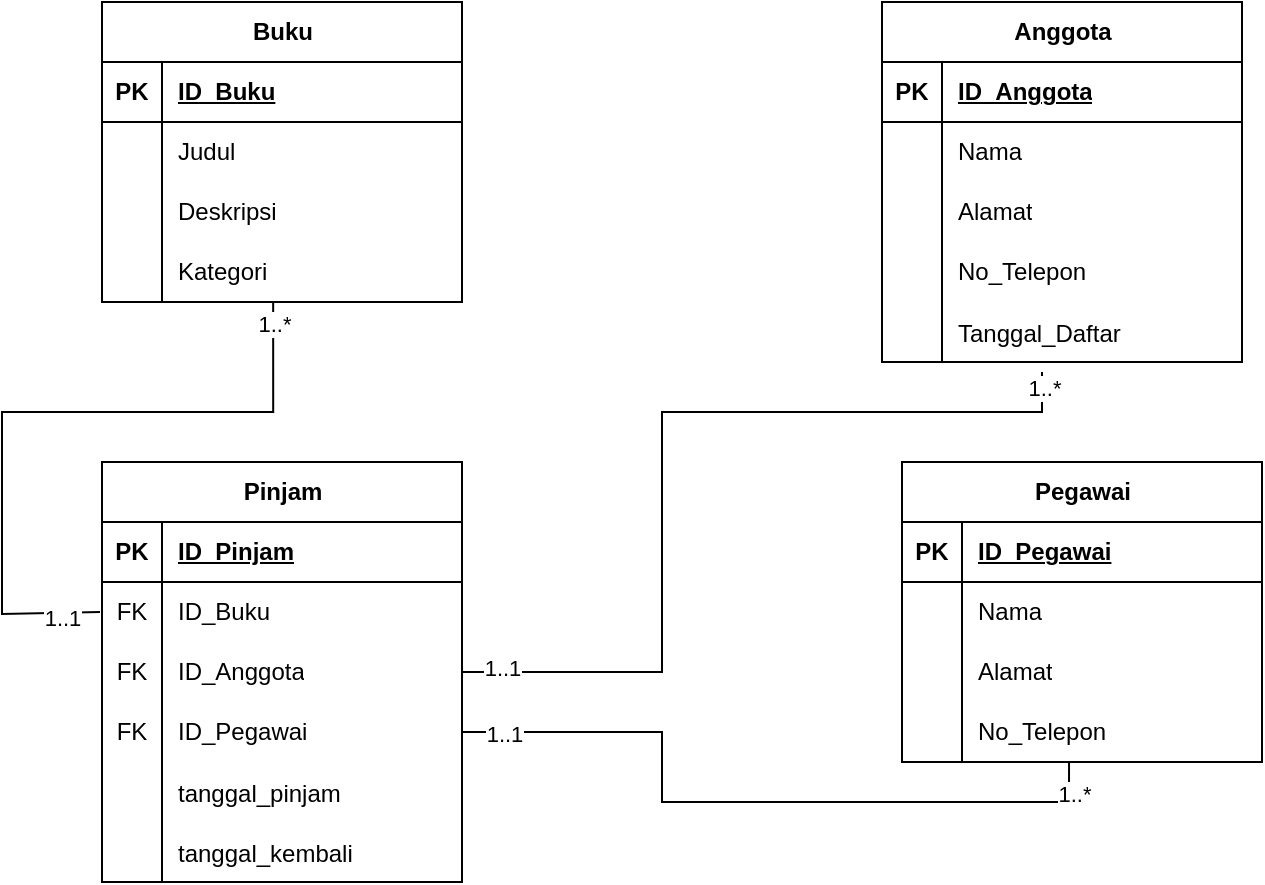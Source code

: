 <mxfile version="24.7.17" pages="2">
  <diagram name="Peminjaman Buku" id="uU5kzofB2czfOz9fcnb_">
    <mxGraphModel dx="853" dy="472" grid="1" gridSize="10" guides="1" tooltips="1" connect="1" arrows="1" fold="1" page="1" pageScale="1" pageWidth="827" pageHeight="1169" math="0" shadow="0">
      <root>
        <mxCell id="0" />
        <mxCell id="1" parent="0" />
        <mxCell id="1DH0OpGYOF8w97-CsDfp-1" value="Buku" style="shape=table;startSize=30;container=1;collapsible=1;childLayout=tableLayout;fixedRows=1;rowLines=0;fontStyle=1;align=center;resizeLast=1;html=1;" vertex="1" parent="1">
          <mxGeometry x="130" y="95" width="180" height="150" as="geometry" />
        </mxCell>
        <mxCell id="1DH0OpGYOF8w97-CsDfp-2" value="" style="shape=tableRow;horizontal=0;startSize=0;swimlaneHead=0;swimlaneBody=0;fillColor=none;collapsible=0;dropTarget=0;points=[[0,0.5],[1,0.5]];portConstraint=eastwest;top=0;left=0;right=0;bottom=1;" vertex="1" parent="1DH0OpGYOF8w97-CsDfp-1">
          <mxGeometry y="30" width="180" height="30" as="geometry" />
        </mxCell>
        <mxCell id="1DH0OpGYOF8w97-CsDfp-3" value="PK" style="shape=partialRectangle;connectable=0;fillColor=none;top=0;left=0;bottom=0;right=0;fontStyle=1;overflow=hidden;whiteSpace=wrap;html=1;" vertex="1" parent="1DH0OpGYOF8w97-CsDfp-2">
          <mxGeometry width="30" height="30" as="geometry">
            <mxRectangle width="30" height="30" as="alternateBounds" />
          </mxGeometry>
        </mxCell>
        <mxCell id="1DH0OpGYOF8w97-CsDfp-4" value="ID_Buku" style="shape=partialRectangle;connectable=0;fillColor=none;top=0;left=0;bottom=0;right=0;align=left;spacingLeft=6;fontStyle=5;overflow=hidden;whiteSpace=wrap;html=1;" vertex="1" parent="1DH0OpGYOF8w97-CsDfp-2">
          <mxGeometry x="30" width="150" height="30" as="geometry">
            <mxRectangle width="150" height="30" as="alternateBounds" />
          </mxGeometry>
        </mxCell>
        <mxCell id="1DH0OpGYOF8w97-CsDfp-5" value="" style="shape=tableRow;horizontal=0;startSize=0;swimlaneHead=0;swimlaneBody=0;fillColor=none;collapsible=0;dropTarget=0;points=[[0,0.5],[1,0.5]];portConstraint=eastwest;top=0;left=0;right=0;bottom=0;" vertex="1" parent="1DH0OpGYOF8w97-CsDfp-1">
          <mxGeometry y="60" width="180" height="30" as="geometry" />
        </mxCell>
        <mxCell id="1DH0OpGYOF8w97-CsDfp-6" value="" style="shape=partialRectangle;connectable=0;fillColor=none;top=0;left=0;bottom=0;right=0;editable=1;overflow=hidden;whiteSpace=wrap;html=1;" vertex="1" parent="1DH0OpGYOF8w97-CsDfp-5">
          <mxGeometry width="30" height="30" as="geometry">
            <mxRectangle width="30" height="30" as="alternateBounds" />
          </mxGeometry>
        </mxCell>
        <mxCell id="1DH0OpGYOF8w97-CsDfp-7" value="Judul" style="shape=partialRectangle;connectable=0;fillColor=none;top=0;left=0;bottom=0;right=0;align=left;spacingLeft=6;overflow=hidden;whiteSpace=wrap;html=1;" vertex="1" parent="1DH0OpGYOF8w97-CsDfp-5">
          <mxGeometry x="30" width="150" height="30" as="geometry">
            <mxRectangle width="150" height="30" as="alternateBounds" />
          </mxGeometry>
        </mxCell>
        <mxCell id="1DH0OpGYOF8w97-CsDfp-8" value="" style="shape=tableRow;horizontal=0;startSize=0;swimlaneHead=0;swimlaneBody=0;fillColor=none;collapsible=0;dropTarget=0;points=[[0,0.5],[1,0.5]];portConstraint=eastwest;top=0;left=0;right=0;bottom=0;" vertex="1" parent="1DH0OpGYOF8w97-CsDfp-1">
          <mxGeometry y="90" width="180" height="30" as="geometry" />
        </mxCell>
        <mxCell id="1DH0OpGYOF8w97-CsDfp-9" value="" style="shape=partialRectangle;connectable=0;fillColor=none;top=0;left=0;bottom=0;right=0;editable=1;overflow=hidden;whiteSpace=wrap;html=1;" vertex="1" parent="1DH0OpGYOF8w97-CsDfp-8">
          <mxGeometry width="30" height="30" as="geometry">
            <mxRectangle width="30" height="30" as="alternateBounds" />
          </mxGeometry>
        </mxCell>
        <mxCell id="1DH0OpGYOF8w97-CsDfp-10" value="Deskripsi" style="shape=partialRectangle;connectable=0;fillColor=none;top=0;left=0;bottom=0;right=0;align=left;spacingLeft=6;overflow=hidden;whiteSpace=wrap;html=1;" vertex="1" parent="1DH0OpGYOF8w97-CsDfp-8">
          <mxGeometry x="30" width="150" height="30" as="geometry">
            <mxRectangle width="150" height="30" as="alternateBounds" />
          </mxGeometry>
        </mxCell>
        <mxCell id="1DH0OpGYOF8w97-CsDfp-11" value="" style="shape=tableRow;horizontal=0;startSize=0;swimlaneHead=0;swimlaneBody=0;fillColor=none;collapsible=0;dropTarget=0;points=[[0,0.5],[1,0.5]];portConstraint=eastwest;top=0;left=0;right=0;bottom=0;" vertex="1" parent="1DH0OpGYOF8w97-CsDfp-1">
          <mxGeometry y="120" width="180" height="30" as="geometry" />
        </mxCell>
        <mxCell id="1DH0OpGYOF8w97-CsDfp-12" value="" style="shape=partialRectangle;connectable=0;fillColor=none;top=0;left=0;bottom=0;right=0;editable=1;overflow=hidden;whiteSpace=wrap;html=1;" vertex="1" parent="1DH0OpGYOF8w97-CsDfp-11">
          <mxGeometry width="30" height="30" as="geometry">
            <mxRectangle width="30" height="30" as="alternateBounds" />
          </mxGeometry>
        </mxCell>
        <mxCell id="1DH0OpGYOF8w97-CsDfp-13" value="Kategori" style="shape=partialRectangle;connectable=0;fillColor=none;top=0;left=0;bottom=0;right=0;align=left;spacingLeft=6;overflow=hidden;whiteSpace=wrap;html=1;" vertex="1" parent="1DH0OpGYOF8w97-CsDfp-11">
          <mxGeometry x="30" width="150" height="30" as="geometry">
            <mxRectangle width="150" height="30" as="alternateBounds" />
          </mxGeometry>
        </mxCell>
        <mxCell id="1DH0OpGYOF8w97-CsDfp-14" value="Anggota" style="shape=table;startSize=30;container=1;collapsible=1;childLayout=tableLayout;fixedRows=1;rowLines=0;fontStyle=1;align=center;resizeLast=1;html=1;" vertex="1" parent="1">
          <mxGeometry x="520" y="95" width="180" height="180" as="geometry" />
        </mxCell>
        <mxCell id="1DH0OpGYOF8w97-CsDfp-15" value="" style="shape=tableRow;horizontal=0;startSize=0;swimlaneHead=0;swimlaneBody=0;fillColor=none;collapsible=0;dropTarget=0;points=[[0,0.5],[1,0.5]];portConstraint=eastwest;top=0;left=0;right=0;bottom=1;" vertex="1" parent="1DH0OpGYOF8w97-CsDfp-14">
          <mxGeometry y="30" width="180" height="30" as="geometry" />
        </mxCell>
        <mxCell id="1DH0OpGYOF8w97-CsDfp-16" value="PK" style="shape=partialRectangle;connectable=0;fillColor=none;top=0;left=0;bottom=0;right=0;fontStyle=1;overflow=hidden;whiteSpace=wrap;html=1;" vertex="1" parent="1DH0OpGYOF8w97-CsDfp-15">
          <mxGeometry width="30" height="30" as="geometry">
            <mxRectangle width="30" height="30" as="alternateBounds" />
          </mxGeometry>
        </mxCell>
        <mxCell id="1DH0OpGYOF8w97-CsDfp-17" value="ID_Anggota" style="shape=partialRectangle;connectable=0;fillColor=none;top=0;left=0;bottom=0;right=0;align=left;spacingLeft=6;fontStyle=5;overflow=hidden;whiteSpace=wrap;html=1;" vertex="1" parent="1DH0OpGYOF8w97-CsDfp-15">
          <mxGeometry x="30" width="150" height="30" as="geometry">
            <mxRectangle width="150" height="30" as="alternateBounds" />
          </mxGeometry>
        </mxCell>
        <mxCell id="1DH0OpGYOF8w97-CsDfp-18" value="" style="shape=tableRow;horizontal=0;startSize=0;swimlaneHead=0;swimlaneBody=0;fillColor=none;collapsible=0;dropTarget=0;points=[[0,0.5],[1,0.5]];portConstraint=eastwest;top=0;left=0;right=0;bottom=0;" vertex="1" parent="1DH0OpGYOF8w97-CsDfp-14">
          <mxGeometry y="60" width="180" height="30" as="geometry" />
        </mxCell>
        <mxCell id="1DH0OpGYOF8w97-CsDfp-19" value="" style="shape=partialRectangle;connectable=0;fillColor=none;top=0;left=0;bottom=0;right=0;editable=1;overflow=hidden;whiteSpace=wrap;html=1;" vertex="1" parent="1DH0OpGYOF8w97-CsDfp-18">
          <mxGeometry width="30" height="30" as="geometry">
            <mxRectangle width="30" height="30" as="alternateBounds" />
          </mxGeometry>
        </mxCell>
        <mxCell id="1DH0OpGYOF8w97-CsDfp-20" value="Nama" style="shape=partialRectangle;connectable=0;fillColor=none;top=0;left=0;bottom=0;right=0;align=left;spacingLeft=6;overflow=hidden;whiteSpace=wrap;html=1;" vertex="1" parent="1DH0OpGYOF8w97-CsDfp-18">
          <mxGeometry x="30" width="150" height="30" as="geometry">
            <mxRectangle width="150" height="30" as="alternateBounds" />
          </mxGeometry>
        </mxCell>
        <mxCell id="1DH0OpGYOF8w97-CsDfp-21" value="" style="shape=tableRow;horizontal=0;startSize=0;swimlaneHead=0;swimlaneBody=0;fillColor=none;collapsible=0;dropTarget=0;points=[[0,0.5],[1,0.5]];portConstraint=eastwest;top=0;left=0;right=0;bottom=0;" vertex="1" parent="1DH0OpGYOF8w97-CsDfp-14">
          <mxGeometry y="90" width="180" height="30" as="geometry" />
        </mxCell>
        <mxCell id="1DH0OpGYOF8w97-CsDfp-22" value="" style="shape=partialRectangle;connectable=0;fillColor=none;top=0;left=0;bottom=0;right=0;editable=1;overflow=hidden;whiteSpace=wrap;html=1;" vertex="1" parent="1DH0OpGYOF8w97-CsDfp-21">
          <mxGeometry width="30" height="30" as="geometry">
            <mxRectangle width="30" height="30" as="alternateBounds" />
          </mxGeometry>
        </mxCell>
        <mxCell id="1DH0OpGYOF8w97-CsDfp-23" value="Alamat" style="shape=partialRectangle;connectable=0;fillColor=none;top=0;left=0;bottom=0;right=0;align=left;spacingLeft=6;overflow=hidden;whiteSpace=wrap;html=1;" vertex="1" parent="1DH0OpGYOF8w97-CsDfp-21">
          <mxGeometry x="30" width="150" height="30" as="geometry">
            <mxRectangle width="150" height="30" as="alternateBounds" />
          </mxGeometry>
        </mxCell>
        <mxCell id="1DH0OpGYOF8w97-CsDfp-24" value="" style="shape=tableRow;horizontal=0;startSize=0;swimlaneHead=0;swimlaneBody=0;fillColor=none;collapsible=0;dropTarget=0;points=[[0,0.5],[1,0.5]];portConstraint=eastwest;top=0;left=0;right=0;bottom=0;" vertex="1" parent="1DH0OpGYOF8w97-CsDfp-14">
          <mxGeometry y="120" width="180" height="30" as="geometry" />
        </mxCell>
        <mxCell id="1DH0OpGYOF8w97-CsDfp-25" value="" style="shape=partialRectangle;connectable=0;fillColor=none;top=0;left=0;bottom=0;right=0;editable=1;overflow=hidden;whiteSpace=wrap;html=1;" vertex="1" parent="1DH0OpGYOF8w97-CsDfp-24">
          <mxGeometry width="30" height="30" as="geometry">
            <mxRectangle width="30" height="30" as="alternateBounds" />
          </mxGeometry>
        </mxCell>
        <mxCell id="1DH0OpGYOF8w97-CsDfp-26" value="No_Telepon" style="shape=partialRectangle;connectable=0;fillColor=none;top=0;left=0;bottom=0;right=0;align=left;spacingLeft=6;overflow=hidden;whiteSpace=wrap;html=1;" vertex="1" parent="1DH0OpGYOF8w97-CsDfp-24">
          <mxGeometry x="30" width="150" height="30" as="geometry">
            <mxRectangle width="150" height="30" as="alternateBounds" />
          </mxGeometry>
        </mxCell>
        <mxCell id="1DH0OpGYOF8w97-CsDfp-53" value="" style="shape=tableRow;horizontal=0;startSize=0;swimlaneHead=0;swimlaneBody=0;fillColor=none;collapsible=0;dropTarget=0;points=[[0,0.5],[1,0.5]];portConstraint=eastwest;top=0;left=0;right=0;bottom=0;" vertex="1" parent="1DH0OpGYOF8w97-CsDfp-14">
          <mxGeometry y="150" width="180" height="30" as="geometry" />
        </mxCell>
        <mxCell id="1DH0OpGYOF8w97-CsDfp-54" value="" style="shape=partialRectangle;connectable=0;fillColor=none;top=0;left=0;bottom=0;right=0;editable=1;overflow=hidden;" vertex="1" parent="1DH0OpGYOF8w97-CsDfp-53">
          <mxGeometry width="30" height="30" as="geometry">
            <mxRectangle width="30" height="30" as="alternateBounds" />
          </mxGeometry>
        </mxCell>
        <mxCell id="1DH0OpGYOF8w97-CsDfp-55" value="Tanggal_Daftar" style="shape=partialRectangle;connectable=0;fillColor=none;top=0;left=0;bottom=0;right=0;align=left;spacingLeft=6;overflow=hidden;" vertex="1" parent="1DH0OpGYOF8w97-CsDfp-53">
          <mxGeometry x="30" width="150" height="30" as="geometry">
            <mxRectangle width="150" height="30" as="alternateBounds" />
          </mxGeometry>
        </mxCell>
        <mxCell id="1DH0OpGYOF8w97-CsDfp-27" value="Pinjam" style="shape=table;startSize=30;container=1;collapsible=1;childLayout=tableLayout;fixedRows=1;rowLines=0;fontStyle=1;align=center;resizeLast=1;html=1;" vertex="1" parent="1">
          <mxGeometry x="130" y="325" width="180" height="210" as="geometry" />
        </mxCell>
        <mxCell id="1DH0OpGYOF8w97-CsDfp-28" value="" style="shape=tableRow;horizontal=0;startSize=0;swimlaneHead=0;swimlaneBody=0;fillColor=none;collapsible=0;dropTarget=0;points=[[0,0.5],[1,0.5]];portConstraint=eastwest;top=0;left=0;right=0;bottom=1;" vertex="1" parent="1DH0OpGYOF8w97-CsDfp-27">
          <mxGeometry y="30" width="180" height="30" as="geometry" />
        </mxCell>
        <mxCell id="1DH0OpGYOF8w97-CsDfp-29" value="PK" style="shape=partialRectangle;connectable=0;fillColor=none;top=0;left=0;bottom=0;right=0;fontStyle=1;overflow=hidden;whiteSpace=wrap;html=1;" vertex="1" parent="1DH0OpGYOF8w97-CsDfp-28">
          <mxGeometry width="30" height="30" as="geometry">
            <mxRectangle width="30" height="30" as="alternateBounds" />
          </mxGeometry>
        </mxCell>
        <mxCell id="1DH0OpGYOF8w97-CsDfp-30" value="ID_Pinjam" style="shape=partialRectangle;connectable=0;fillColor=none;top=0;left=0;bottom=0;right=0;align=left;spacingLeft=6;fontStyle=5;overflow=hidden;whiteSpace=wrap;html=1;" vertex="1" parent="1DH0OpGYOF8w97-CsDfp-28">
          <mxGeometry x="30" width="150" height="30" as="geometry">
            <mxRectangle width="150" height="30" as="alternateBounds" />
          </mxGeometry>
        </mxCell>
        <mxCell id="1DH0OpGYOF8w97-CsDfp-31" value="" style="shape=tableRow;horizontal=0;startSize=0;swimlaneHead=0;swimlaneBody=0;fillColor=none;collapsible=0;dropTarget=0;points=[[0,0.5],[1,0.5]];portConstraint=eastwest;top=0;left=0;right=0;bottom=0;" vertex="1" parent="1DH0OpGYOF8w97-CsDfp-27">
          <mxGeometry y="60" width="180" height="30" as="geometry" />
        </mxCell>
        <mxCell id="1DH0OpGYOF8w97-CsDfp-32" value="FK" style="shape=partialRectangle;connectable=0;fillColor=none;top=0;left=0;bottom=0;right=0;editable=1;overflow=hidden;whiteSpace=wrap;html=1;" vertex="1" parent="1DH0OpGYOF8w97-CsDfp-31">
          <mxGeometry width="30" height="30" as="geometry">
            <mxRectangle width="30" height="30" as="alternateBounds" />
          </mxGeometry>
        </mxCell>
        <mxCell id="1DH0OpGYOF8w97-CsDfp-33" value="ID_Buku" style="shape=partialRectangle;connectable=0;fillColor=none;top=0;left=0;bottom=0;right=0;align=left;spacingLeft=6;overflow=hidden;whiteSpace=wrap;html=1;" vertex="1" parent="1DH0OpGYOF8w97-CsDfp-31">
          <mxGeometry x="30" width="150" height="30" as="geometry">
            <mxRectangle width="150" height="30" as="alternateBounds" />
          </mxGeometry>
        </mxCell>
        <mxCell id="1DH0OpGYOF8w97-CsDfp-34" value="" style="shape=tableRow;horizontal=0;startSize=0;swimlaneHead=0;swimlaneBody=0;fillColor=none;collapsible=0;dropTarget=0;points=[[0,0.5],[1,0.5]];portConstraint=eastwest;top=0;left=0;right=0;bottom=0;" vertex="1" parent="1DH0OpGYOF8w97-CsDfp-27">
          <mxGeometry y="90" width="180" height="30" as="geometry" />
        </mxCell>
        <mxCell id="1DH0OpGYOF8w97-CsDfp-35" value="FK" style="shape=partialRectangle;connectable=0;fillColor=none;top=0;left=0;bottom=0;right=0;editable=1;overflow=hidden;whiteSpace=wrap;html=1;" vertex="1" parent="1DH0OpGYOF8w97-CsDfp-34">
          <mxGeometry width="30" height="30" as="geometry">
            <mxRectangle width="30" height="30" as="alternateBounds" />
          </mxGeometry>
        </mxCell>
        <mxCell id="1DH0OpGYOF8w97-CsDfp-36" value="ID_Anggota" style="shape=partialRectangle;connectable=0;fillColor=none;top=0;left=0;bottom=0;right=0;align=left;spacingLeft=6;overflow=hidden;whiteSpace=wrap;html=1;" vertex="1" parent="1DH0OpGYOF8w97-CsDfp-34">
          <mxGeometry x="30" width="150" height="30" as="geometry">
            <mxRectangle width="150" height="30" as="alternateBounds" />
          </mxGeometry>
        </mxCell>
        <mxCell id="1DH0OpGYOF8w97-CsDfp-37" value="" style="shape=tableRow;horizontal=0;startSize=0;swimlaneHead=0;swimlaneBody=0;fillColor=none;collapsible=0;dropTarget=0;points=[[0,0.5],[1,0.5]];portConstraint=eastwest;top=0;left=0;right=0;bottom=0;" vertex="1" parent="1DH0OpGYOF8w97-CsDfp-27">
          <mxGeometry y="120" width="180" height="30" as="geometry" />
        </mxCell>
        <mxCell id="1DH0OpGYOF8w97-CsDfp-38" value="FK" style="shape=partialRectangle;connectable=0;fillColor=none;top=0;left=0;bottom=0;right=0;editable=1;overflow=hidden;whiteSpace=wrap;html=1;" vertex="1" parent="1DH0OpGYOF8w97-CsDfp-37">
          <mxGeometry width="30" height="30" as="geometry">
            <mxRectangle width="30" height="30" as="alternateBounds" />
          </mxGeometry>
        </mxCell>
        <mxCell id="1DH0OpGYOF8w97-CsDfp-39" value="ID_Pegawai" style="shape=partialRectangle;connectable=0;fillColor=none;top=0;left=0;bottom=0;right=0;align=left;spacingLeft=6;overflow=hidden;whiteSpace=wrap;html=1;" vertex="1" parent="1DH0OpGYOF8w97-CsDfp-37">
          <mxGeometry x="30" width="150" height="30" as="geometry">
            <mxRectangle width="150" height="30" as="alternateBounds" />
          </mxGeometry>
        </mxCell>
        <mxCell id="1DH0OpGYOF8w97-CsDfp-69" value="" style="shape=tableRow;horizontal=0;startSize=0;swimlaneHead=0;swimlaneBody=0;fillColor=none;collapsible=0;dropTarget=0;points=[[0,0.5],[1,0.5]];portConstraint=eastwest;top=0;left=0;right=0;bottom=0;" vertex="1" parent="1DH0OpGYOF8w97-CsDfp-27">
          <mxGeometry y="150" width="180" height="30" as="geometry" />
        </mxCell>
        <mxCell id="1DH0OpGYOF8w97-CsDfp-70" value="" style="shape=partialRectangle;connectable=0;fillColor=none;top=0;left=0;bottom=0;right=0;editable=1;overflow=hidden;" vertex="1" parent="1DH0OpGYOF8w97-CsDfp-69">
          <mxGeometry width="30" height="30" as="geometry">
            <mxRectangle width="30" height="30" as="alternateBounds" />
          </mxGeometry>
        </mxCell>
        <mxCell id="1DH0OpGYOF8w97-CsDfp-71" value="tanggal_pinjam" style="shape=partialRectangle;connectable=0;fillColor=none;top=0;left=0;bottom=0;right=0;align=left;spacingLeft=6;overflow=hidden;" vertex="1" parent="1DH0OpGYOF8w97-CsDfp-69">
          <mxGeometry x="30" width="150" height="30" as="geometry">
            <mxRectangle width="150" height="30" as="alternateBounds" />
          </mxGeometry>
        </mxCell>
        <mxCell id="1DH0OpGYOF8w97-CsDfp-72" value="" style="shape=tableRow;horizontal=0;startSize=0;swimlaneHead=0;swimlaneBody=0;fillColor=none;collapsible=0;dropTarget=0;points=[[0,0.5],[1,0.5]];portConstraint=eastwest;top=0;left=0;right=0;bottom=0;" vertex="1" parent="1DH0OpGYOF8w97-CsDfp-27">
          <mxGeometry y="180" width="180" height="30" as="geometry" />
        </mxCell>
        <mxCell id="1DH0OpGYOF8w97-CsDfp-73" value="" style="shape=partialRectangle;connectable=0;fillColor=none;top=0;left=0;bottom=0;right=0;editable=1;overflow=hidden;" vertex="1" parent="1DH0OpGYOF8w97-CsDfp-72">
          <mxGeometry width="30" height="30" as="geometry">
            <mxRectangle width="30" height="30" as="alternateBounds" />
          </mxGeometry>
        </mxCell>
        <mxCell id="1DH0OpGYOF8w97-CsDfp-74" value="tanggal_kembali" style="shape=partialRectangle;connectable=0;fillColor=none;top=0;left=0;bottom=0;right=0;align=left;spacingLeft=6;overflow=hidden;" vertex="1" parent="1DH0OpGYOF8w97-CsDfp-72">
          <mxGeometry x="30" width="150" height="30" as="geometry">
            <mxRectangle width="150" height="30" as="alternateBounds" />
          </mxGeometry>
        </mxCell>
        <mxCell id="1DH0OpGYOF8w97-CsDfp-40" value="Pegawai" style="shape=table;startSize=30;container=1;collapsible=1;childLayout=tableLayout;fixedRows=1;rowLines=0;fontStyle=1;align=center;resizeLast=1;html=1;" vertex="1" parent="1">
          <mxGeometry x="530" y="325" width="180" height="150" as="geometry" />
        </mxCell>
        <mxCell id="1DH0OpGYOF8w97-CsDfp-41" value="" style="shape=tableRow;horizontal=0;startSize=0;swimlaneHead=0;swimlaneBody=0;fillColor=none;collapsible=0;dropTarget=0;points=[[0,0.5],[1,0.5]];portConstraint=eastwest;top=0;left=0;right=0;bottom=1;" vertex="1" parent="1DH0OpGYOF8w97-CsDfp-40">
          <mxGeometry y="30" width="180" height="30" as="geometry" />
        </mxCell>
        <mxCell id="1DH0OpGYOF8w97-CsDfp-42" value="PK" style="shape=partialRectangle;connectable=0;fillColor=none;top=0;left=0;bottom=0;right=0;fontStyle=1;overflow=hidden;whiteSpace=wrap;html=1;" vertex="1" parent="1DH0OpGYOF8w97-CsDfp-41">
          <mxGeometry width="30" height="30" as="geometry">
            <mxRectangle width="30" height="30" as="alternateBounds" />
          </mxGeometry>
        </mxCell>
        <mxCell id="1DH0OpGYOF8w97-CsDfp-43" value="ID_Pegawai" style="shape=partialRectangle;connectable=0;fillColor=none;top=0;left=0;bottom=0;right=0;align=left;spacingLeft=6;fontStyle=5;overflow=hidden;whiteSpace=wrap;html=1;" vertex="1" parent="1DH0OpGYOF8w97-CsDfp-41">
          <mxGeometry x="30" width="150" height="30" as="geometry">
            <mxRectangle width="150" height="30" as="alternateBounds" />
          </mxGeometry>
        </mxCell>
        <mxCell id="1DH0OpGYOF8w97-CsDfp-44" value="" style="shape=tableRow;horizontal=0;startSize=0;swimlaneHead=0;swimlaneBody=0;fillColor=none;collapsible=0;dropTarget=0;points=[[0,0.5],[1,0.5]];portConstraint=eastwest;top=0;left=0;right=0;bottom=0;" vertex="1" parent="1DH0OpGYOF8w97-CsDfp-40">
          <mxGeometry y="60" width="180" height="30" as="geometry" />
        </mxCell>
        <mxCell id="1DH0OpGYOF8w97-CsDfp-45" value="" style="shape=partialRectangle;connectable=0;fillColor=none;top=0;left=0;bottom=0;right=0;editable=1;overflow=hidden;whiteSpace=wrap;html=1;" vertex="1" parent="1DH0OpGYOF8w97-CsDfp-44">
          <mxGeometry width="30" height="30" as="geometry">
            <mxRectangle width="30" height="30" as="alternateBounds" />
          </mxGeometry>
        </mxCell>
        <mxCell id="1DH0OpGYOF8w97-CsDfp-46" value="Nama" style="shape=partialRectangle;connectable=0;fillColor=none;top=0;left=0;bottom=0;right=0;align=left;spacingLeft=6;overflow=hidden;whiteSpace=wrap;html=1;" vertex="1" parent="1DH0OpGYOF8w97-CsDfp-44">
          <mxGeometry x="30" width="150" height="30" as="geometry">
            <mxRectangle width="150" height="30" as="alternateBounds" />
          </mxGeometry>
        </mxCell>
        <mxCell id="1DH0OpGYOF8w97-CsDfp-47" value="" style="shape=tableRow;horizontal=0;startSize=0;swimlaneHead=0;swimlaneBody=0;fillColor=none;collapsible=0;dropTarget=0;points=[[0,0.5],[1,0.5]];portConstraint=eastwest;top=0;left=0;right=0;bottom=0;" vertex="1" parent="1DH0OpGYOF8w97-CsDfp-40">
          <mxGeometry y="90" width="180" height="30" as="geometry" />
        </mxCell>
        <mxCell id="1DH0OpGYOF8w97-CsDfp-48" value="" style="shape=partialRectangle;connectable=0;fillColor=none;top=0;left=0;bottom=0;right=0;editable=1;overflow=hidden;whiteSpace=wrap;html=1;" vertex="1" parent="1DH0OpGYOF8w97-CsDfp-47">
          <mxGeometry width="30" height="30" as="geometry">
            <mxRectangle width="30" height="30" as="alternateBounds" />
          </mxGeometry>
        </mxCell>
        <mxCell id="1DH0OpGYOF8w97-CsDfp-49" value="Alamat" style="shape=partialRectangle;connectable=0;fillColor=none;top=0;left=0;bottom=0;right=0;align=left;spacingLeft=6;overflow=hidden;whiteSpace=wrap;html=1;" vertex="1" parent="1DH0OpGYOF8w97-CsDfp-47">
          <mxGeometry x="30" width="150" height="30" as="geometry">
            <mxRectangle width="150" height="30" as="alternateBounds" />
          </mxGeometry>
        </mxCell>
        <mxCell id="1DH0OpGYOF8w97-CsDfp-50" value="" style="shape=tableRow;horizontal=0;startSize=0;swimlaneHead=0;swimlaneBody=0;fillColor=none;collapsible=0;dropTarget=0;points=[[0,0.5],[1,0.5]];portConstraint=eastwest;top=0;left=0;right=0;bottom=0;" vertex="1" parent="1DH0OpGYOF8w97-CsDfp-40">
          <mxGeometry y="120" width="180" height="30" as="geometry" />
        </mxCell>
        <mxCell id="1DH0OpGYOF8w97-CsDfp-51" value="" style="shape=partialRectangle;connectable=0;fillColor=none;top=0;left=0;bottom=0;right=0;editable=1;overflow=hidden;whiteSpace=wrap;html=1;" vertex="1" parent="1DH0OpGYOF8w97-CsDfp-50">
          <mxGeometry width="30" height="30" as="geometry">
            <mxRectangle width="30" height="30" as="alternateBounds" />
          </mxGeometry>
        </mxCell>
        <mxCell id="1DH0OpGYOF8w97-CsDfp-52" value="No_Telepon" style="shape=partialRectangle;connectable=0;fillColor=none;top=0;left=0;bottom=0;right=0;align=left;spacingLeft=6;overflow=hidden;whiteSpace=wrap;html=1;" vertex="1" parent="1DH0OpGYOF8w97-CsDfp-50">
          <mxGeometry x="30" width="150" height="30" as="geometry">
            <mxRectangle width="150" height="30" as="alternateBounds" />
          </mxGeometry>
        </mxCell>
        <mxCell id="1DH0OpGYOF8w97-CsDfp-56" style="edgeStyle=orthogonalEdgeStyle;rounded=0;orthogonalLoop=1;jettySize=auto;html=1;entryX=0.481;entryY=1.007;entryDx=0;entryDy=0;entryPerimeter=0;strokeColor=default;endArrow=none;endFill=0;strokeWidth=1;" edge="1" parent="1">
          <mxGeometry relative="1" as="geometry">
            <mxPoint x="215.58" y="245.21" as="targetPoint" />
            <mxPoint x="129" y="400.048" as="sourcePoint" />
            <Array as="points">
              <mxPoint x="80" y="401" />
              <mxPoint x="80" y="300" />
              <mxPoint x="216" y="300" />
            </Array>
          </mxGeometry>
        </mxCell>
        <mxCell id="1DH0OpGYOF8w97-CsDfp-64" value="1..*" style="edgeLabel;html=1;align=center;verticalAlign=middle;resizable=0;points=[];" vertex="1" connectable="0" parent="1DH0OpGYOF8w97-CsDfp-56">
          <mxGeometry x="0.965" y="1" relative="1" as="geometry">
            <mxPoint x="1" y="5" as="offset" />
          </mxGeometry>
        </mxCell>
        <mxCell id="1DH0OpGYOF8w97-CsDfp-65" value="1..1" style="edgeLabel;html=1;align=center;verticalAlign=middle;resizable=0;points=[];" vertex="1" connectable="0" parent="1DH0OpGYOF8w97-CsDfp-56">
          <mxGeometry x="-0.886" y="2" relative="1" as="geometry">
            <mxPoint as="offset" />
          </mxGeometry>
        </mxCell>
        <mxCell id="1DH0OpGYOF8w97-CsDfp-58" style="edgeStyle=orthogonalEdgeStyle;rounded=0;orthogonalLoop=1;jettySize=auto;html=1;strokeColor=default;endArrow=none;endFill=0;strokeWidth=1;" edge="1" parent="1" source="1DH0OpGYOF8w97-CsDfp-34">
          <mxGeometry relative="1" as="geometry">
            <mxPoint x="600" y="280" as="targetPoint" />
            <Array as="points">
              <mxPoint x="410" y="430" />
              <mxPoint x="410" y="300" />
              <mxPoint x="600" y="300" />
            </Array>
          </mxGeometry>
        </mxCell>
        <mxCell id="1DH0OpGYOF8w97-CsDfp-60" value="1..*" style="edgeLabel;html=1;align=center;verticalAlign=middle;resizable=0;points=[];" vertex="1" connectable="0" parent="1DH0OpGYOF8w97-CsDfp-58">
          <mxGeometry x="0.966" y="-1" relative="1" as="geometry">
            <mxPoint as="offset" />
          </mxGeometry>
        </mxCell>
        <mxCell id="1DH0OpGYOF8w97-CsDfp-61" value="1..1" style="edgeLabel;html=1;align=center;verticalAlign=middle;resizable=0;points=[];" vertex="1" connectable="0" parent="1DH0OpGYOF8w97-CsDfp-58">
          <mxGeometry x="-0.959" y="2" relative="1" as="geometry">
            <mxPoint x="11" as="offset" />
          </mxGeometry>
        </mxCell>
        <mxCell id="1DH0OpGYOF8w97-CsDfp-59" style="edgeStyle=orthogonalEdgeStyle;rounded=0;orthogonalLoop=1;jettySize=auto;html=1;entryX=0.464;entryY=1.01;entryDx=0;entryDy=0;entryPerimeter=0;strokeColor=default;endArrow=none;endFill=0;strokeWidth=1;" edge="1" parent="1" source="1DH0OpGYOF8w97-CsDfp-37" target="1DH0OpGYOF8w97-CsDfp-50">
          <mxGeometry relative="1" as="geometry">
            <Array as="points">
              <mxPoint x="410" y="460" />
              <mxPoint x="410" y="495" />
              <mxPoint x="614" y="495" />
            </Array>
          </mxGeometry>
        </mxCell>
        <mxCell id="1DH0OpGYOF8w97-CsDfp-62" value="1..*" style="edgeLabel;html=1;align=center;verticalAlign=middle;resizable=0;points=[];" vertex="1" connectable="0" parent="1DH0OpGYOF8w97-CsDfp-59">
          <mxGeometry x="0.915" y="-2" relative="1" as="geometry">
            <mxPoint as="offset" />
          </mxGeometry>
        </mxCell>
        <mxCell id="1DH0OpGYOF8w97-CsDfp-63" value="1..1" style="edgeLabel;html=1;align=center;verticalAlign=middle;resizable=0;points=[];" vertex="1" connectable="0" parent="1DH0OpGYOF8w97-CsDfp-59">
          <mxGeometry x="-0.92" y="-1" relative="1" as="geometry">
            <mxPoint x="6" as="offset" />
          </mxGeometry>
        </mxCell>
      </root>
    </mxGraphModel>
  </diagram>
  <diagram id="RbnIYvu-sDjPQRu4Dsqm" name="SIstem Pemesanan Tiket Bioskop">
    <mxGraphModel dx="1257" dy="696" grid="1" gridSize="10" guides="1" tooltips="1" connect="1" arrows="1" fold="1" page="1" pageScale="1" pageWidth="827" pageHeight="1169" math="0" shadow="0">
      <root>
        <mxCell id="0" />
        <mxCell id="1" parent="0" />
        <mxCell id="BGns347XmOc7P7aP_YEq-1" value="Film" style="shape=table;startSize=30;container=1;collapsible=1;childLayout=tableLayout;fixedRows=1;rowLines=0;fontStyle=1;align=center;resizeLast=1;html=1;" parent="1" vertex="1">
          <mxGeometry x="560" y="120" width="180" height="210" as="geometry" />
        </mxCell>
        <mxCell id="BGns347XmOc7P7aP_YEq-2" value="" style="shape=tableRow;horizontal=0;startSize=0;swimlaneHead=0;swimlaneBody=0;fillColor=none;collapsible=0;dropTarget=0;points=[[0,0.5],[1,0.5]];portConstraint=eastwest;top=0;left=0;right=0;bottom=1;" parent="BGns347XmOc7P7aP_YEq-1" vertex="1">
          <mxGeometry y="30" width="180" height="30" as="geometry" />
        </mxCell>
        <mxCell id="BGns347XmOc7P7aP_YEq-3" value="PK" style="shape=partialRectangle;connectable=0;fillColor=none;top=0;left=0;bottom=0;right=0;fontStyle=1;overflow=hidden;whiteSpace=wrap;html=1;" parent="BGns347XmOc7P7aP_YEq-2" vertex="1">
          <mxGeometry width="30" height="30" as="geometry">
            <mxRectangle width="30" height="30" as="alternateBounds" />
          </mxGeometry>
        </mxCell>
        <mxCell id="BGns347XmOc7P7aP_YEq-4" value="Id_Film" style="shape=partialRectangle;connectable=0;fillColor=none;top=0;left=0;bottom=0;right=0;align=left;spacingLeft=6;fontStyle=5;overflow=hidden;whiteSpace=wrap;html=1;" parent="BGns347XmOc7P7aP_YEq-2" vertex="1">
          <mxGeometry x="30" width="150" height="30" as="geometry">
            <mxRectangle width="150" height="30" as="alternateBounds" />
          </mxGeometry>
        </mxCell>
        <mxCell id="BGns347XmOc7P7aP_YEq-5" value="" style="shape=tableRow;horizontal=0;startSize=0;swimlaneHead=0;swimlaneBody=0;fillColor=none;collapsible=0;dropTarget=0;points=[[0,0.5],[1,0.5]];portConstraint=eastwest;top=0;left=0;right=0;bottom=0;" parent="BGns347XmOc7P7aP_YEq-1" vertex="1">
          <mxGeometry y="60" width="180" height="30" as="geometry" />
        </mxCell>
        <mxCell id="BGns347XmOc7P7aP_YEq-6" value="FK" style="shape=partialRectangle;connectable=0;fillColor=none;top=0;left=0;bottom=0;right=0;editable=1;overflow=hidden;whiteSpace=wrap;html=1;" parent="BGns347XmOc7P7aP_YEq-5" vertex="1">
          <mxGeometry width="30" height="30" as="geometry">
            <mxRectangle width="30" height="30" as="alternateBounds" />
          </mxGeometry>
        </mxCell>
        <mxCell id="BGns347XmOc7P7aP_YEq-7" value="Judul_Film" style="shape=partialRectangle;connectable=0;fillColor=none;top=0;left=0;bottom=0;right=0;align=left;spacingLeft=6;overflow=hidden;whiteSpace=wrap;html=1;" parent="BGns347XmOc7P7aP_YEq-5" vertex="1">
          <mxGeometry x="30" width="150" height="30" as="geometry">
            <mxRectangle width="150" height="30" as="alternateBounds" />
          </mxGeometry>
        </mxCell>
        <mxCell id="BGns347XmOc7P7aP_YEq-8" value="" style="shape=tableRow;horizontal=0;startSize=0;swimlaneHead=0;swimlaneBody=0;fillColor=none;collapsible=0;dropTarget=0;points=[[0,0.5],[1,0.5]];portConstraint=eastwest;top=0;left=0;right=0;bottom=0;" parent="BGns347XmOc7P7aP_YEq-1" vertex="1">
          <mxGeometry y="90" width="180" height="30" as="geometry" />
        </mxCell>
        <mxCell id="BGns347XmOc7P7aP_YEq-9" value="" style="shape=partialRectangle;connectable=0;fillColor=none;top=0;left=0;bottom=0;right=0;editable=1;overflow=hidden;whiteSpace=wrap;html=1;" parent="BGns347XmOc7P7aP_YEq-8" vertex="1">
          <mxGeometry width="30" height="30" as="geometry">
            <mxRectangle width="30" height="30" as="alternateBounds" />
          </mxGeometry>
        </mxCell>
        <mxCell id="BGns347XmOc7P7aP_YEq-10" value="Kategori" style="shape=partialRectangle;connectable=0;fillColor=none;top=0;left=0;bottom=0;right=0;align=left;spacingLeft=6;overflow=hidden;whiteSpace=wrap;html=1;" parent="BGns347XmOc7P7aP_YEq-8" vertex="1">
          <mxGeometry x="30" width="150" height="30" as="geometry">
            <mxRectangle width="150" height="30" as="alternateBounds" />
          </mxGeometry>
        </mxCell>
        <mxCell id="BGns347XmOc7P7aP_YEq-11" value="" style="shape=tableRow;horizontal=0;startSize=0;swimlaneHead=0;swimlaneBody=0;fillColor=none;collapsible=0;dropTarget=0;points=[[0,0.5],[1,0.5]];portConstraint=eastwest;top=0;left=0;right=0;bottom=0;" parent="BGns347XmOc7P7aP_YEq-1" vertex="1">
          <mxGeometry y="120" width="180" height="30" as="geometry" />
        </mxCell>
        <mxCell id="BGns347XmOc7P7aP_YEq-12" value="" style="shape=partialRectangle;connectable=0;fillColor=none;top=0;left=0;bottom=0;right=0;editable=1;overflow=hidden;whiteSpace=wrap;html=1;" parent="BGns347XmOc7P7aP_YEq-11" vertex="1">
          <mxGeometry width="30" height="30" as="geometry">
            <mxRectangle width="30" height="30" as="alternateBounds" />
          </mxGeometry>
        </mxCell>
        <mxCell id="BGns347XmOc7P7aP_YEq-13" value="Durasi_Film" style="shape=partialRectangle;connectable=0;fillColor=none;top=0;left=0;bottom=0;right=0;align=left;spacingLeft=6;overflow=hidden;whiteSpace=wrap;html=1;" parent="BGns347XmOc7P7aP_YEq-11" vertex="1">
          <mxGeometry x="30" width="150" height="30" as="geometry">
            <mxRectangle width="150" height="30" as="alternateBounds" />
          </mxGeometry>
        </mxCell>
        <mxCell id="gbD4HkDYf-obExm4pxmX-1" value="" style="shape=tableRow;horizontal=0;startSize=0;swimlaneHead=0;swimlaneBody=0;fillColor=none;collapsible=0;dropTarget=0;points=[[0,0.5],[1,0.5]];portConstraint=eastwest;top=0;left=0;right=0;bottom=0;" parent="BGns347XmOc7P7aP_YEq-1" vertex="1">
          <mxGeometry y="150" width="180" height="30" as="geometry" />
        </mxCell>
        <mxCell id="gbD4HkDYf-obExm4pxmX-2" value="" style="shape=partialRectangle;connectable=0;fillColor=none;top=0;left=0;bottom=0;right=0;editable=1;overflow=hidden;" parent="gbD4HkDYf-obExm4pxmX-1" vertex="1">
          <mxGeometry width="30" height="30" as="geometry">
            <mxRectangle width="30" height="30" as="alternateBounds" />
          </mxGeometry>
        </mxCell>
        <mxCell id="gbD4HkDYf-obExm4pxmX-3" value="Klasifikasi Usia" style="shape=partialRectangle;connectable=0;fillColor=none;top=0;left=0;bottom=0;right=0;align=left;spacingLeft=6;overflow=hidden;" parent="gbD4HkDYf-obExm4pxmX-1" vertex="1">
          <mxGeometry x="30" width="150" height="30" as="geometry">
            <mxRectangle width="150" height="30" as="alternateBounds" />
          </mxGeometry>
        </mxCell>
        <mxCell id="gbD4HkDYf-obExm4pxmX-11" value="" style="shape=tableRow;horizontal=0;startSize=0;swimlaneHead=0;swimlaneBody=0;fillColor=none;collapsible=0;dropTarget=0;points=[[0,0.5],[1,0.5]];portConstraint=eastwest;top=0;left=0;right=0;bottom=0;" parent="BGns347XmOc7P7aP_YEq-1" vertex="1">
          <mxGeometry y="180" width="180" height="30" as="geometry" />
        </mxCell>
        <mxCell id="gbD4HkDYf-obExm4pxmX-12" value="" style="shape=partialRectangle;connectable=0;fillColor=none;top=0;left=0;bottom=0;right=0;editable=1;overflow=hidden;" parent="gbD4HkDYf-obExm4pxmX-11" vertex="1">
          <mxGeometry width="30" height="30" as="geometry">
            <mxRectangle width="30" height="30" as="alternateBounds" />
          </mxGeometry>
        </mxCell>
        <mxCell id="gbD4HkDYf-obExm4pxmX-13" value="Tanggal_rilis" style="shape=partialRectangle;connectable=0;fillColor=none;top=0;left=0;bottom=0;right=0;align=left;spacingLeft=6;overflow=hidden;" parent="gbD4HkDYf-obExm4pxmX-11" vertex="1">
          <mxGeometry x="30" width="150" height="30" as="geometry">
            <mxRectangle width="150" height="30" as="alternateBounds" />
          </mxGeometry>
        </mxCell>
        <mxCell id="YEKKO7B21F9m0McNJyZB-1" style="edgeStyle=orthogonalEdgeStyle;rounded=0;orthogonalLoop=1;jettySize=auto;html=1;endArrow=none;endFill=0;" parent="1" source="BGns347XmOc7P7aP_YEq-14" target="BGns347XmOc7P7aP_YEq-41" edge="1">
          <mxGeometry relative="1" as="geometry" />
        </mxCell>
        <mxCell id="Fe6RCF6iDlWV0vvkgaeh-1" value="1..*" style="edgeLabel;html=1;align=center;verticalAlign=middle;resizable=0;points=[];" parent="YEKKO7B21F9m0McNJyZB-1" vertex="1" connectable="0">
          <mxGeometry x="-0.804" y="2" relative="1" as="geometry">
            <mxPoint as="offset" />
          </mxGeometry>
        </mxCell>
        <mxCell id="Fe6RCF6iDlWV0vvkgaeh-2" value="1..1" style="edgeLabel;html=1;align=center;verticalAlign=middle;resizable=0;points=[];" parent="YEKKO7B21F9m0McNJyZB-1" vertex="1" connectable="0">
          <mxGeometry x="0.717" y="3" relative="1" as="geometry">
            <mxPoint x="-3" y="13" as="offset" />
          </mxGeometry>
        </mxCell>
        <mxCell id="BGns347XmOc7P7aP_YEq-14" value="Pengguna" style="shape=table;startSize=30;container=1;collapsible=1;childLayout=tableLayout;fixedRows=1;rowLines=0;fontStyle=1;align=center;resizeLast=1;html=1;" parent="1" vertex="1">
          <mxGeometry x="50" y="110" width="180" height="150" as="geometry" />
        </mxCell>
        <mxCell id="BGns347XmOc7P7aP_YEq-15" value="" style="shape=tableRow;horizontal=0;startSize=0;swimlaneHead=0;swimlaneBody=0;fillColor=none;collapsible=0;dropTarget=0;points=[[0,0.5],[1,0.5]];portConstraint=eastwest;top=0;left=0;right=0;bottom=1;" parent="BGns347XmOc7P7aP_YEq-14" vertex="1">
          <mxGeometry y="30" width="180" height="30" as="geometry" />
        </mxCell>
        <mxCell id="BGns347XmOc7P7aP_YEq-16" value="PK" style="shape=partialRectangle;connectable=0;fillColor=none;top=0;left=0;bottom=0;right=0;fontStyle=1;overflow=hidden;whiteSpace=wrap;html=1;" parent="BGns347XmOc7P7aP_YEq-15" vertex="1">
          <mxGeometry width="30" height="30" as="geometry">
            <mxRectangle width="30" height="30" as="alternateBounds" />
          </mxGeometry>
        </mxCell>
        <mxCell id="BGns347XmOc7P7aP_YEq-17" value="Id_Pengguna" style="shape=partialRectangle;connectable=0;fillColor=none;top=0;left=0;bottom=0;right=0;align=left;spacingLeft=6;fontStyle=5;overflow=hidden;whiteSpace=wrap;html=1;" parent="BGns347XmOc7P7aP_YEq-15" vertex="1">
          <mxGeometry x="30" width="150" height="30" as="geometry">
            <mxRectangle width="150" height="30" as="alternateBounds" />
          </mxGeometry>
        </mxCell>
        <mxCell id="BGns347XmOc7P7aP_YEq-18" value="" style="shape=tableRow;horizontal=0;startSize=0;swimlaneHead=0;swimlaneBody=0;fillColor=none;collapsible=0;dropTarget=0;points=[[0,0.5],[1,0.5]];portConstraint=eastwest;top=0;left=0;right=0;bottom=0;" parent="BGns347XmOc7P7aP_YEq-14" vertex="1">
          <mxGeometry y="60" width="180" height="30" as="geometry" />
        </mxCell>
        <mxCell id="BGns347XmOc7P7aP_YEq-19" value="" style="shape=partialRectangle;connectable=0;fillColor=none;top=0;left=0;bottom=0;right=0;editable=1;overflow=hidden;whiteSpace=wrap;html=1;" parent="BGns347XmOc7P7aP_YEq-18" vertex="1">
          <mxGeometry width="30" height="30" as="geometry">
            <mxRectangle width="30" height="30" as="alternateBounds" />
          </mxGeometry>
        </mxCell>
        <mxCell id="BGns347XmOc7P7aP_YEq-20" value="Nama_Pembeli" style="shape=partialRectangle;connectable=0;fillColor=none;top=0;left=0;bottom=0;right=0;align=left;spacingLeft=6;overflow=hidden;whiteSpace=wrap;html=1;" parent="BGns347XmOc7P7aP_YEq-18" vertex="1">
          <mxGeometry x="30" width="150" height="30" as="geometry">
            <mxRectangle width="150" height="30" as="alternateBounds" />
          </mxGeometry>
        </mxCell>
        <mxCell id="BGns347XmOc7P7aP_YEq-21" value="" style="shape=tableRow;horizontal=0;startSize=0;swimlaneHead=0;swimlaneBody=0;fillColor=none;collapsible=0;dropTarget=0;points=[[0,0.5],[1,0.5]];portConstraint=eastwest;top=0;left=0;right=0;bottom=0;" parent="BGns347XmOc7P7aP_YEq-14" vertex="1">
          <mxGeometry y="90" width="180" height="30" as="geometry" />
        </mxCell>
        <mxCell id="BGns347XmOc7P7aP_YEq-22" value="" style="shape=partialRectangle;connectable=0;fillColor=none;top=0;left=0;bottom=0;right=0;editable=1;overflow=hidden;whiteSpace=wrap;html=1;" parent="BGns347XmOc7P7aP_YEq-21" vertex="1">
          <mxGeometry width="30" height="30" as="geometry">
            <mxRectangle width="30" height="30" as="alternateBounds" />
          </mxGeometry>
        </mxCell>
        <mxCell id="BGns347XmOc7P7aP_YEq-23" value="Nomor_telepon" style="shape=partialRectangle;connectable=0;fillColor=none;top=0;left=0;bottom=0;right=0;align=left;spacingLeft=6;overflow=hidden;whiteSpace=wrap;html=1;" parent="BGns347XmOc7P7aP_YEq-21" vertex="1">
          <mxGeometry x="30" width="150" height="30" as="geometry">
            <mxRectangle width="150" height="30" as="alternateBounds" />
          </mxGeometry>
        </mxCell>
        <mxCell id="BGns347XmOc7P7aP_YEq-24" value="" style="shape=tableRow;horizontal=0;startSize=0;swimlaneHead=0;swimlaneBody=0;fillColor=none;collapsible=0;dropTarget=0;points=[[0,0.5],[1,0.5]];portConstraint=eastwest;top=0;left=0;right=0;bottom=0;" parent="BGns347XmOc7P7aP_YEq-14" vertex="1">
          <mxGeometry y="120" width="180" height="30" as="geometry" />
        </mxCell>
        <mxCell id="BGns347XmOc7P7aP_YEq-25" value="" style="shape=partialRectangle;connectable=0;fillColor=none;top=0;left=0;bottom=0;right=0;editable=1;overflow=hidden;whiteSpace=wrap;html=1;" parent="BGns347XmOc7P7aP_YEq-24" vertex="1">
          <mxGeometry width="30" height="30" as="geometry">
            <mxRectangle width="30" height="30" as="alternateBounds" />
          </mxGeometry>
        </mxCell>
        <mxCell id="BGns347XmOc7P7aP_YEq-26" value="Tanggal_registerasi" style="shape=partialRectangle;connectable=0;fillColor=none;top=0;left=0;bottom=0;right=0;align=left;spacingLeft=6;overflow=hidden;whiteSpace=wrap;html=1;" parent="BGns347XmOc7P7aP_YEq-24" vertex="1">
          <mxGeometry x="30" width="150" height="30" as="geometry">
            <mxRectangle width="150" height="30" as="alternateBounds" />
          </mxGeometry>
        </mxCell>
        <mxCell id="YEKKO7B21F9m0McNJyZB-2" style="edgeStyle=orthogonalEdgeStyle;rounded=0;orthogonalLoop=1;jettySize=auto;html=1;entryX=0.538;entryY=0.936;entryDx=0;entryDy=0;entryPerimeter=0;endArrow=none;endFill=0;" parent="1" source="BGns347XmOc7P7aP_YEq-41" target="gbD4HkDYf-obExm4pxmX-49" edge="1">
          <mxGeometry relative="1" as="geometry">
            <Array as="points">
              <mxPoint x="140" y="670" />
              <mxPoint x="677" y="670" />
            </Array>
          </mxGeometry>
        </mxCell>
        <mxCell id="Fe6RCF6iDlWV0vvkgaeh-5" value="1..*" style="edgeLabel;html=1;align=center;verticalAlign=middle;resizable=0;points=[];" parent="YEKKO7B21F9m0McNJyZB-2" vertex="1" connectable="0">
          <mxGeometry x="-0.97" relative="1" as="geometry">
            <mxPoint as="offset" />
          </mxGeometry>
        </mxCell>
        <mxCell id="Fe6RCF6iDlWV0vvkgaeh-6" value="1..1" style="edgeLabel;html=1;align=center;verticalAlign=middle;resizable=0;points=[];" parent="YEKKO7B21F9m0McNJyZB-2" vertex="1" connectable="0">
          <mxGeometry x="0.924" y="-1" relative="1" as="geometry">
            <mxPoint as="offset" />
          </mxGeometry>
        </mxCell>
        <mxCell id="BGns347XmOc7P7aP_YEq-41" value="Tiket" style="shape=table;startSize=30;container=1;collapsible=1;childLayout=tableLayout;fixedRows=1;rowLines=0;fontStyle=1;align=center;resizeLast=1;html=1;" parent="1" vertex="1">
          <mxGeometry x="50" y="420" width="180" height="210" as="geometry" />
        </mxCell>
        <mxCell id="BGns347XmOc7P7aP_YEq-42" value="" style="shape=tableRow;horizontal=0;startSize=0;swimlaneHead=0;swimlaneBody=0;fillColor=none;collapsible=0;dropTarget=0;points=[[0,0.5],[1,0.5]];portConstraint=eastwest;top=0;left=0;right=0;bottom=1;" parent="BGns347XmOc7P7aP_YEq-41" vertex="1">
          <mxGeometry y="30" width="180" height="30" as="geometry" />
        </mxCell>
        <mxCell id="BGns347XmOc7P7aP_YEq-43" value="PK" style="shape=partialRectangle;connectable=0;fillColor=none;top=0;left=0;bottom=0;right=0;fontStyle=1;overflow=hidden;whiteSpace=wrap;html=1;" parent="BGns347XmOc7P7aP_YEq-42" vertex="1">
          <mxGeometry width="30" height="30" as="geometry">
            <mxRectangle width="30" height="30" as="alternateBounds" />
          </mxGeometry>
        </mxCell>
        <mxCell id="BGns347XmOc7P7aP_YEq-44" value="Id_Tiket" style="shape=partialRectangle;connectable=0;fillColor=none;top=0;left=0;bottom=0;right=0;align=left;spacingLeft=6;fontStyle=5;overflow=hidden;whiteSpace=wrap;html=1;" parent="BGns347XmOc7P7aP_YEq-42" vertex="1">
          <mxGeometry x="30" width="150" height="30" as="geometry">
            <mxRectangle width="150" height="30" as="alternateBounds" />
          </mxGeometry>
        </mxCell>
        <mxCell id="gbD4HkDYf-obExm4pxmX-40" value="" style="shape=tableRow;horizontal=0;startSize=0;swimlaneHead=0;swimlaneBody=0;fillColor=none;collapsible=0;dropTarget=0;points=[[0,0.5],[1,0.5]];portConstraint=eastwest;top=0;left=0;right=0;bottom=0;" parent="BGns347XmOc7P7aP_YEq-41" vertex="1">
          <mxGeometry y="60" width="180" height="30" as="geometry" />
        </mxCell>
        <mxCell id="gbD4HkDYf-obExm4pxmX-41" value="" style="shape=partialRectangle;connectable=0;fillColor=none;top=0;left=0;bottom=0;right=0;editable=1;overflow=hidden;" parent="gbD4HkDYf-obExm4pxmX-40" vertex="1">
          <mxGeometry width="30" height="30" as="geometry">
            <mxRectangle width="30" height="30" as="alternateBounds" />
          </mxGeometry>
        </mxCell>
        <mxCell id="gbD4HkDYf-obExm4pxmX-42" value="Harga_tiket" style="shape=partialRectangle;connectable=0;fillColor=none;top=0;left=0;bottom=0;right=0;align=left;spacingLeft=6;overflow=hidden;" parent="gbD4HkDYf-obExm4pxmX-40" vertex="1">
          <mxGeometry x="30" width="150" height="30" as="geometry">
            <mxRectangle width="150" height="30" as="alternateBounds" />
          </mxGeometry>
        </mxCell>
        <mxCell id="gbD4HkDYf-obExm4pxmX-43" value="" style="shape=tableRow;horizontal=0;startSize=0;swimlaneHead=0;swimlaneBody=0;fillColor=none;collapsible=0;dropTarget=0;points=[[0,0.5],[1,0.5]];portConstraint=eastwest;top=0;left=0;right=0;bottom=0;" parent="BGns347XmOc7P7aP_YEq-41" vertex="1">
          <mxGeometry y="90" width="180" height="30" as="geometry" />
        </mxCell>
        <mxCell id="gbD4HkDYf-obExm4pxmX-44" value="" style="shape=partialRectangle;connectable=0;fillColor=none;top=0;left=0;bottom=0;right=0;editable=1;overflow=hidden;" parent="gbD4HkDYf-obExm4pxmX-43" vertex="1">
          <mxGeometry width="30" height="30" as="geometry">
            <mxRectangle width="30" height="30" as="alternateBounds" />
          </mxGeometry>
        </mxCell>
        <mxCell id="gbD4HkDYf-obExm4pxmX-45" value="Tanggal_pesan" style="shape=partialRectangle;connectable=0;fillColor=none;top=0;left=0;bottom=0;right=0;align=left;spacingLeft=6;overflow=hidden;" parent="gbD4HkDYf-obExm4pxmX-43" vertex="1">
          <mxGeometry x="30" width="150" height="30" as="geometry">
            <mxRectangle width="150" height="30" as="alternateBounds" />
          </mxGeometry>
        </mxCell>
        <mxCell id="BGns347XmOc7P7aP_YEq-45" value="" style="shape=tableRow;horizontal=0;startSize=0;swimlaneHead=0;swimlaneBody=0;fillColor=none;collapsible=0;dropTarget=0;points=[[0,0.5],[1,0.5]];portConstraint=eastwest;top=0;left=0;right=0;bottom=0;" parent="BGns347XmOc7P7aP_YEq-41" vertex="1">
          <mxGeometry y="120" width="180" height="30" as="geometry" />
        </mxCell>
        <mxCell id="BGns347XmOc7P7aP_YEq-46" value="FK" style="shape=partialRectangle;connectable=0;fillColor=none;top=0;left=0;bottom=0;right=0;editable=1;overflow=hidden;whiteSpace=wrap;html=1;" parent="BGns347XmOc7P7aP_YEq-45" vertex="1">
          <mxGeometry width="30" height="30" as="geometry">
            <mxRectangle width="30" height="30" as="alternateBounds" />
          </mxGeometry>
        </mxCell>
        <mxCell id="BGns347XmOc7P7aP_YEq-47" value="Id_Pengguna" style="shape=partialRectangle;connectable=0;fillColor=none;top=0;left=0;bottom=0;right=0;align=left;spacingLeft=6;overflow=hidden;whiteSpace=wrap;html=1;" parent="BGns347XmOc7P7aP_YEq-45" vertex="1">
          <mxGeometry x="30" width="150" height="30" as="geometry">
            <mxRectangle width="150" height="30" as="alternateBounds" />
          </mxGeometry>
        </mxCell>
        <mxCell id="BGns347XmOc7P7aP_YEq-48" value="" style="shape=tableRow;horizontal=0;startSize=0;swimlaneHead=0;swimlaneBody=0;fillColor=none;collapsible=0;dropTarget=0;points=[[0,0.5],[1,0.5]];portConstraint=eastwest;top=0;left=0;right=0;bottom=0;" parent="BGns347XmOc7P7aP_YEq-41" vertex="1">
          <mxGeometry y="150" width="180" height="30" as="geometry" />
        </mxCell>
        <mxCell id="BGns347XmOc7P7aP_YEq-49" value="FK" style="shape=partialRectangle;connectable=0;fillColor=none;top=0;left=0;bottom=0;right=0;editable=1;overflow=hidden;whiteSpace=wrap;html=1;" parent="BGns347XmOc7P7aP_YEq-48" vertex="1">
          <mxGeometry width="30" height="30" as="geometry">
            <mxRectangle width="30" height="30" as="alternateBounds" />
          </mxGeometry>
        </mxCell>
        <mxCell id="BGns347XmOc7P7aP_YEq-50" value="Id_Film" style="shape=partialRectangle;connectable=0;fillColor=none;top=0;left=0;bottom=0;right=0;align=left;spacingLeft=6;overflow=hidden;whiteSpace=wrap;html=1;" parent="BGns347XmOc7P7aP_YEq-48" vertex="1">
          <mxGeometry x="30" width="150" height="30" as="geometry">
            <mxRectangle width="150" height="30" as="alternateBounds" />
          </mxGeometry>
        </mxCell>
        <mxCell id="BGns347XmOc7P7aP_YEq-51" value="" style="shape=tableRow;horizontal=0;startSize=0;swimlaneHead=0;swimlaneBody=0;fillColor=none;collapsible=0;dropTarget=0;points=[[0,0.5],[1,0.5]];portConstraint=eastwest;top=0;left=0;right=0;bottom=0;" parent="BGns347XmOc7P7aP_YEq-41" vertex="1">
          <mxGeometry y="180" width="180" height="30" as="geometry" />
        </mxCell>
        <mxCell id="BGns347XmOc7P7aP_YEq-52" value="FK" style="shape=partialRectangle;connectable=0;fillColor=none;top=0;left=0;bottom=0;right=0;editable=1;overflow=hidden;whiteSpace=wrap;html=1;" parent="BGns347XmOc7P7aP_YEq-51" vertex="1">
          <mxGeometry width="30" height="30" as="geometry">
            <mxRectangle width="30" height="30" as="alternateBounds" />
          </mxGeometry>
        </mxCell>
        <mxCell id="BGns347XmOc7P7aP_YEq-53" value="Id_Kursi" style="shape=partialRectangle;connectable=0;fillColor=none;top=0;left=0;bottom=0;right=0;align=left;spacingLeft=6;overflow=hidden;whiteSpace=wrap;html=1;" parent="BGns347XmOc7P7aP_YEq-51" vertex="1">
          <mxGeometry x="30" width="150" height="30" as="geometry">
            <mxRectangle width="150" height="30" as="alternateBounds" />
          </mxGeometry>
        </mxCell>
        <mxCell id="BGns347XmOc7P7aP_YEq-28" value="Kursi" style="shape=table;startSize=30;container=1;collapsible=1;childLayout=tableLayout;fixedRows=1;rowLines=0;fontStyle=1;align=center;resizeLast=1;html=1;" parent="1" vertex="1">
          <mxGeometry x="580" y="430" width="180" height="90" as="geometry">
            <mxRectangle x="490" y="380" width="70" height="30" as="alternateBounds" />
          </mxGeometry>
        </mxCell>
        <mxCell id="BGns347XmOc7P7aP_YEq-29" value="" style="shape=tableRow;horizontal=0;startSize=0;swimlaneHead=0;swimlaneBody=0;fillColor=none;collapsible=0;dropTarget=0;points=[[0,0.5],[1,0.5]];portConstraint=eastwest;top=0;left=0;right=0;bottom=1;" parent="BGns347XmOc7P7aP_YEq-28" vertex="1">
          <mxGeometry y="30" width="180" height="30" as="geometry" />
        </mxCell>
        <mxCell id="BGns347XmOc7P7aP_YEq-30" value="PK" style="shape=partialRectangle;connectable=0;fillColor=none;top=0;left=0;bottom=0;right=0;fontStyle=1;overflow=hidden;whiteSpace=wrap;html=1;" parent="BGns347XmOc7P7aP_YEq-29" vertex="1">
          <mxGeometry width="30" height="30" as="geometry">
            <mxRectangle width="30" height="30" as="alternateBounds" />
          </mxGeometry>
        </mxCell>
        <mxCell id="BGns347XmOc7P7aP_YEq-31" value="Id_kursi" style="shape=partialRectangle;connectable=0;fillColor=none;top=0;left=0;bottom=0;right=0;align=left;spacingLeft=6;fontStyle=5;overflow=hidden;whiteSpace=wrap;html=1;" parent="BGns347XmOc7P7aP_YEq-29" vertex="1">
          <mxGeometry x="30" width="150" height="30" as="geometry">
            <mxRectangle width="150" height="30" as="alternateBounds" />
          </mxGeometry>
        </mxCell>
        <mxCell id="gbD4HkDYf-obExm4pxmX-49" value="" style="shape=tableRow;horizontal=0;startSize=0;swimlaneHead=0;swimlaneBody=0;fillColor=none;collapsible=0;dropTarget=0;points=[[0,0.5],[1,0.5]];portConstraint=eastwest;top=0;left=0;right=0;bottom=0;" parent="BGns347XmOc7P7aP_YEq-28" vertex="1">
          <mxGeometry y="60" width="180" height="30" as="geometry" />
        </mxCell>
        <mxCell id="gbD4HkDYf-obExm4pxmX-50" value="FK" style="shape=partialRectangle;connectable=0;fillColor=none;top=0;left=0;bottom=0;right=0;editable=1;overflow=hidden;" parent="gbD4HkDYf-obExm4pxmX-49" vertex="1">
          <mxGeometry width="30" height="30" as="geometry">
            <mxRectangle width="30" height="30" as="alternateBounds" />
          </mxGeometry>
        </mxCell>
        <mxCell id="gbD4HkDYf-obExm4pxmX-51" value="Kode_studio" style="shape=partialRectangle;connectable=0;fillColor=none;top=0;left=0;bottom=0;right=0;align=left;spacingLeft=6;overflow=hidden;" parent="gbD4HkDYf-obExm4pxmX-49" vertex="1">
          <mxGeometry x="30" width="150" height="30" as="geometry">
            <mxRectangle width="150" height="30" as="alternateBounds" />
          </mxGeometry>
        </mxCell>
        <mxCell id="gbD4HkDYf-obExm4pxmX-52" value="Studio" style="shape=table;startSize=30;container=1;collapsible=1;childLayout=tableLayout;fixedRows=1;rowLines=0;fontStyle=1;align=center;resizeLast=1;html=1;" parent="1" vertex="1">
          <mxGeometry x="310" y="450" width="180" height="150" as="geometry" />
        </mxCell>
        <mxCell id="gbD4HkDYf-obExm4pxmX-53" value="" style="shape=tableRow;horizontal=0;startSize=0;swimlaneHead=0;swimlaneBody=0;fillColor=none;collapsible=0;dropTarget=0;points=[[0,0.5],[1,0.5]];portConstraint=eastwest;top=0;left=0;right=0;bottom=1;" parent="gbD4HkDYf-obExm4pxmX-52" vertex="1">
          <mxGeometry y="30" width="180" height="30" as="geometry" />
        </mxCell>
        <mxCell id="gbD4HkDYf-obExm4pxmX-54" value="PK" style="shape=partialRectangle;connectable=0;fillColor=none;top=0;left=0;bottom=0;right=0;fontStyle=1;overflow=hidden;whiteSpace=wrap;html=1;" parent="gbD4HkDYf-obExm4pxmX-53" vertex="1">
          <mxGeometry width="30" height="30" as="geometry">
            <mxRectangle width="30" height="30" as="alternateBounds" />
          </mxGeometry>
        </mxCell>
        <mxCell id="gbD4HkDYf-obExm4pxmX-55" value="Kode_studio" style="shape=partialRectangle;connectable=0;fillColor=none;top=0;left=0;bottom=0;right=0;align=left;spacingLeft=6;fontStyle=5;overflow=hidden;whiteSpace=wrap;html=1;" parent="gbD4HkDYf-obExm4pxmX-53" vertex="1">
          <mxGeometry x="30" width="150" height="30" as="geometry">
            <mxRectangle width="150" height="30" as="alternateBounds" />
          </mxGeometry>
        </mxCell>
        <mxCell id="gbD4HkDYf-obExm4pxmX-56" value="" style="shape=tableRow;horizontal=0;startSize=0;swimlaneHead=0;swimlaneBody=0;fillColor=none;collapsible=0;dropTarget=0;points=[[0,0.5],[1,0.5]];portConstraint=eastwest;top=0;left=0;right=0;bottom=0;" parent="gbD4HkDYf-obExm4pxmX-52" vertex="1">
          <mxGeometry y="60" width="180" height="30" as="geometry" />
        </mxCell>
        <mxCell id="gbD4HkDYf-obExm4pxmX-57" value="" style="shape=partialRectangle;connectable=0;fillColor=none;top=0;left=0;bottom=0;right=0;editable=1;overflow=hidden;whiteSpace=wrap;html=1;" parent="gbD4HkDYf-obExm4pxmX-56" vertex="1">
          <mxGeometry width="30" height="30" as="geometry">
            <mxRectangle width="30" height="30" as="alternateBounds" />
          </mxGeometry>
        </mxCell>
        <mxCell id="gbD4HkDYf-obExm4pxmX-58" value="Nama_studio" style="shape=partialRectangle;connectable=0;fillColor=none;top=0;left=0;bottom=0;right=0;align=left;spacingLeft=6;overflow=hidden;whiteSpace=wrap;html=1;" parent="gbD4HkDYf-obExm4pxmX-56" vertex="1">
          <mxGeometry x="30" width="150" height="30" as="geometry">
            <mxRectangle width="150" height="30" as="alternateBounds" />
          </mxGeometry>
        </mxCell>
        <mxCell id="gbD4HkDYf-obExm4pxmX-59" value="" style="shape=tableRow;horizontal=0;startSize=0;swimlaneHead=0;swimlaneBody=0;fillColor=none;collapsible=0;dropTarget=0;points=[[0,0.5],[1,0.5]];portConstraint=eastwest;top=0;left=0;right=0;bottom=0;" parent="gbD4HkDYf-obExm4pxmX-52" vertex="1">
          <mxGeometry y="90" width="180" height="30" as="geometry" />
        </mxCell>
        <mxCell id="gbD4HkDYf-obExm4pxmX-60" value="" style="shape=partialRectangle;connectable=0;fillColor=none;top=0;left=0;bottom=0;right=0;editable=1;overflow=hidden;whiteSpace=wrap;html=1;" parent="gbD4HkDYf-obExm4pxmX-59" vertex="1">
          <mxGeometry width="30" height="30" as="geometry">
            <mxRectangle width="30" height="30" as="alternateBounds" />
          </mxGeometry>
        </mxCell>
        <mxCell id="gbD4HkDYf-obExm4pxmX-61" value="Kapasitas_kursi" style="shape=partialRectangle;connectable=0;fillColor=none;top=0;left=0;bottom=0;right=0;align=left;spacingLeft=6;overflow=hidden;whiteSpace=wrap;html=1;" parent="gbD4HkDYf-obExm4pxmX-59" vertex="1">
          <mxGeometry x="30" width="150" height="30" as="geometry">
            <mxRectangle width="150" height="30" as="alternateBounds" />
          </mxGeometry>
        </mxCell>
        <mxCell id="gbD4HkDYf-obExm4pxmX-62" value="" style="shape=tableRow;horizontal=0;startSize=0;swimlaneHead=0;swimlaneBody=0;fillColor=none;collapsible=0;dropTarget=0;points=[[0,0.5],[1,0.5]];portConstraint=eastwest;top=0;left=0;right=0;bottom=0;" parent="gbD4HkDYf-obExm4pxmX-52" vertex="1">
          <mxGeometry y="120" width="180" height="30" as="geometry" />
        </mxCell>
        <mxCell id="gbD4HkDYf-obExm4pxmX-63" value="" style="shape=partialRectangle;connectable=0;fillColor=none;top=0;left=0;bottom=0;right=0;editable=1;overflow=hidden;whiteSpace=wrap;html=1;" parent="gbD4HkDYf-obExm4pxmX-62" vertex="1">
          <mxGeometry width="30" height="30" as="geometry">
            <mxRectangle width="30" height="30" as="alternateBounds" />
          </mxGeometry>
        </mxCell>
        <mxCell id="gbD4HkDYf-obExm4pxmX-64" value="Lokasi_studio" style="shape=partialRectangle;connectable=0;fillColor=none;top=0;left=0;bottom=0;right=0;align=left;spacingLeft=6;overflow=hidden;whiteSpace=wrap;html=1;" parent="gbD4HkDYf-obExm4pxmX-62" vertex="1">
          <mxGeometry x="30" width="150" height="30" as="geometry">
            <mxRectangle width="150" height="30" as="alternateBounds" />
          </mxGeometry>
        </mxCell>
        <mxCell id="YEKKO7B21F9m0McNJyZB-5" style="edgeStyle=orthogonalEdgeStyle;rounded=0;orthogonalLoop=1;jettySize=auto;html=1;entryX=0.5;entryY=0;entryDx=0;entryDy=0;endArrow=none;endFill=0;" parent="1" source="gbD4HkDYf-obExm4pxmX-78" target="gbD4HkDYf-obExm4pxmX-52" edge="1">
          <mxGeometry relative="1" as="geometry" />
        </mxCell>
        <mxCell id="Fe6RCF6iDlWV0vvkgaeh-9" value="1..1" style="edgeLabel;html=1;align=center;verticalAlign=middle;resizable=0;points=[];" parent="YEKKO7B21F9m0McNJyZB-5" vertex="1" connectable="0">
          <mxGeometry x="-0.481" y="2" relative="1" as="geometry">
            <mxPoint y="-11" as="offset" />
          </mxGeometry>
        </mxCell>
        <mxCell id="Fe6RCF6iDlWV0vvkgaeh-10" value="1..*" style="edgeLabel;html=1;align=center;verticalAlign=middle;resizable=0;points=[];" parent="YEKKO7B21F9m0McNJyZB-5" vertex="1" connectable="0">
          <mxGeometry x="0.608" relative="1" as="geometry">
            <mxPoint as="offset" />
          </mxGeometry>
        </mxCell>
        <mxCell id="gbD4HkDYf-obExm4pxmX-78" value="Jadwal_tayang" style="shape=table;startSize=30;container=1;collapsible=1;childLayout=tableLayout;fixedRows=1;rowLines=0;fontStyle=1;align=center;resizeLast=1;html=1;" parent="1" vertex="1">
          <mxGeometry x="310" y="190" width="180" height="180" as="geometry" />
        </mxCell>
        <mxCell id="gbD4HkDYf-obExm4pxmX-79" value="" style="shape=tableRow;horizontal=0;startSize=0;swimlaneHead=0;swimlaneBody=0;fillColor=none;collapsible=0;dropTarget=0;points=[[0,0.5],[1,0.5]];portConstraint=eastwest;top=0;left=0;right=0;bottom=1;" parent="gbD4HkDYf-obExm4pxmX-78" vertex="1">
          <mxGeometry y="30" width="180" height="30" as="geometry" />
        </mxCell>
        <mxCell id="gbD4HkDYf-obExm4pxmX-80" value="PK" style="shape=partialRectangle;connectable=0;fillColor=none;top=0;left=0;bottom=0;right=0;fontStyle=1;overflow=hidden;whiteSpace=wrap;html=1;" parent="gbD4HkDYf-obExm4pxmX-79" vertex="1">
          <mxGeometry width="30" height="30" as="geometry">
            <mxRectangle width="30" height="30" as="alternateBounds" />
          </mxGeometry>
        </mxCell>
        <mxCell id="gbD4HkDYf-obExm4pxmX-81" value="Id_jadwal" style="shape=partialRectangle;connectable=0;fillColor=none;top=0;left=0;bottom=0;right=0;align=left;spacingLeft=6;fontStyle=5;overflow=hidden;whiteSpace=wrap;html=1;" parent="gbD4HkDYf-obExm4pxmX-79" vertex="1">
          <mxGeometry x="30" width="150" height="30" as="geometry">
            <mxRectangle width="150" height="30" as="alternateBounds" />
          </mxGeometry>
        </mxCell>
        <mxCell id="gbD4HkDYf-obExm4pxmX-82" value="" style="shape=tableRow;horizontal=0;startSize=0;swimlaneHead=0;swimlaneBody=0;fillColor=none;collapsible=0;dropTarget=0;points=[[0,0.5],[1,0.5]];portConstraint=eastwest;top=0;left=0;right=0;bottom=0;" parent="gbD4HkDYf-obExm4pxmX-78" vertex="1">
          <mxGeometry y="60" width="180" height="30" as="geometry" />
        </mxCell>
        <mxCell id="gbD4HkDYf-obExm4pxmX-83" value="FK" style="shape=partialRectangle;connectable=0;fillColor=none;top=0;left=0;bottom=0;right=0;editable=1;overflow=hidden;whiteSpace=wrap;html=1;" parent="gbD4HkDYf-obExm4pxmX-82" vertex="1">
          <mxGeometry width="30" height="30" as="geometry">
            <mxRectangle width="30" height="30" as="alternateBounds" />
          </mxGeometry>
        </mxCell>
        <mxCell id="gbD4HkDYf-obExm4pxmX-84" value="Id_Film" style="shape=partialRectangle;connectable=0;fillColor=none;top=0;left=0;bottom=0;right=0;align=left;spacingLeft=6;overflow=hidden;whiteSpace=wrap;html=1;" parent="gbD4HkDYf-obExm4pxmX-82" vertex="1">
          <mxGeometry x="30" width="150" height="30" as="geometry">
            <mxRectangle width="150" height="30" as="alternateBounds" />
          </mxGeometry>
        </mxCell>
        <mxCell id="gbD4HkDYf-obExm4pxmX-85" value="" style="shape=tableRow;horizontal=0;startSize=0;swimlaneHead=0;swimlaneBody=0;fillColor=none;collapsible=0;dropTarget=0;points=[[0,0.5],[1,0.5]];portConstraint=eastwest;top=0;left=0;right=0;bottom=0;" parent="gbD4HkDYf-obExm4pxmX-78" vertex="1">
          <mxGeometry y="90" width="180" height="30" as="geometry" />
        </mxCell>
        <mxCell id="gbD4HkDYf-obExm4pxmX-86" value="FK" style="shape=partialRectangle;connectable=0;fillColor=none;top=0;left=0;bottom=0;right=0;editable=1;overflow=hidden;whiteSpace=wrap;html=1;" parent="gbD4HkDYf-obExm4pxmX-85" vertex="1">
          <mxGeometry width="30" height="30" as="geometry">
            <mxRectangle width="30" height="30" as="alternateBounds" />
          </mxGeometry>
        </mxCell>
        <mxCell id="gbD4HkDYf-obExm4pxmX-87" value="Kode_studio" style="shape=partialRectangle;connectable=0;fillColor=none;top=0;left=0;bottom=0;right=0;align=left;spacingLeft=6;overflow=hidden;whiteSpace=wrap;html=1;" parent="gbD4HkDYf-obExm4pxmX-85" vertex="1">
          <mxGeometry x="30" width="150" height="30" as="geometry">
            <mxRectangle width="150" height="30" as="alternateBounds" />
          </mxGeometry>
        </mxCell>
        <mxCell id="gbD4HkDYf-obExm4pxmX-88" value="" style="shape=tableRow;horizontal=0;startSize=0;swimlaneHead=0;swimlaneBody=0;fillColor=none;collapsible=0;dropTarget=0;points=[[0,0.5],[1,0.5]];portConstraint=eastwest;top=0;left=0;right=0;bottom=0;" parent="gbD4HkDYf-obExm4pxmX-78" vertex="1">
          <mxGeometry y="120" width="180" height="30" as="geometry" />
        </mxCell>
        <mxCell id="gbD4HkDYf-obExm4pxmX-89" value="" style="shape=partialRectangle;connectable=0;fillColor=none;top=0;left=0;bottom=0;right=0;editable=1;overflow=hidden;whiteSpace=wrap;html=1;" parent="gbD4HkDYf-obExm4pxmX-88" vertex="1">
          <mxGeometry width="30" height="30" as="geometry">
            <mxRectangle width="30" height="30" as="alternateBounds" />
          </mxGeometry>
        </mxCell>
        <mxCell id="gbD4HkDYf-obExm4pxmX-90" value="tanggal_tayang" style="shape=partialRectangle;connectable=0;fillColor=none;top=0;left=0;bottom=0;right=0;align=left;spacingLeft=6;overflow=hidden;whiteSpace=wrap;html=1;" parent="gbD4HkDYf-obExm4pxmX-88" vertex="1">
          <mxGeometry x="30" width="150" height="30" as="geometry">
            <mxRectangle width="150" height="30" as="alternateBounds" />
          </mxGeometry>
        </mxCell>
        <mxCell id="gbD4HkDYf-obExm4pxmX-94" value="" style="shape=tableRow;horizontal=0;startSize=0;swimlaneHead=0;swimlaneBody=0;fillColor=none;collapsible=0;dropTarget=0;points=[[0,0.5],[1,0.5]];portConstraint=eastwest;top=0;left=0;right=0;bottom=0;" parent="gbD4HkDYf-obExm4pxmX-78" vertex="1">
          <mxGeometry y="150" width="180" height="30" as="geometry" />
        </mxCell>
        <mxCell id="gbD4HkDYf-obExm4pxmX-95" value="" style="shape=partialRectangle;connectable=0;fillColor=none;top=0;left=0;bottom=0;right=0;editable=1;overflow=hidden;" parent="gbD4HkDYf-obExm4pxmX-94" vertex="1">
          <mxGeometry width="30" height="30" as="geometry">
            <mxRectangle width="30" height="30" as="alternateBounds" />
          </mxGeometry>
        </mxCell>
        <mxCell id="gbD4HkDYf-obExm4pxmX-96" value="Harga_tayang" style="shape=partialRectangle;connectable=0;fillColor=none;top=0;left=0;bottom=0;right=0;align=left;spacingLeft=6;overflow=hidden;" parent="gbD4HkDYf-obExm4pxmX-94" vertex="1">
          <mxGeometry x="30" width="150" height="30" as="geometry">
            <mxRectangle width="150" height="30" as="alternateBounds" />
          </mxGeometry>
        </mxCell>
        <mxCell id="YEKKO7B21F9m0McNJyZB-3" style="edgeStyle=orthogonalEdgeStyle;rounded=0;orthogonalLoop=1;jettySize=auto;html=1;entryX=0.003;entryY=0.179;entryDx=0;entryDy=0;entryPerimeter=0;endArrow=none;endFill=0;" parent="1" source="BGns347XmOc7P7aP_YEq-41" target="gbD4HkDYf-obExm4pxmX-85" edge="1">
          <mxGeometry relative="1" as="geometry">
            <Array as="points">
              <mxPoint x="260" y="525" />
              <mxPoint x="260" y="285" />
            </Array>
          </mxGeometry>
        </mxCell>
        <mxCell id="Fe6RCF6iDlWV0vvkgaeh-3" value="1..*" style="edgeLabel;html=1;align=center;verticalAlign=middle;resizable=0;points=[];" parent="YEKKO7B21F9m0McNJyZB-3" vertex="1" connectable="0">
          <mxGeometry x="-0.885" y="1" relative="1" as="geometry">
            <mxPoint as="offset" />
          </mxGeometry>
        </mxCell>
        <mxCell id="Fe6RCF6iDlWV0vvkgaeh-4" value="1..*" style="edgeLabel;html=1;align=center;verticalAlign=middle;resizable=0;points=[];" parent="YEKKO7B21F9m0McNJyZB-3" vertex="1" connectable="0">
          <mxGeometry x="0.924" y="1" relative="1" as="geometry">
            <mxPoint as="offset" />
          </mxGeometry>
        </mxCell>
        <mxCell id="YEKKO7B21F9m0McNJyZB-4" style="edgeStyle=orthogonalEdgeStyle;rounded=0;orthogonalLoop=1;jettySize=auto;html=1;entryX=0.604;entryY=1.088;entryDx=0;entryDy=0;entryPerimeter=0;endArrow=none;endFill=0;" parent="1" source="gbD4HkDYf-obExm4pxmX-78" target="gbD4HkDYf-obExm4pxmX-11" edge="1">
          <mxGeometry relative="1" as="geometry">
            <Array as="points">
              <mxPoint x="520" y="280" />
              <mxPoint x="520" y="390" />
              <mxPoint x="669" y="390" />
            </Array>
          </mxGeometry>
        </mxCell>
        <mxCell id="Fe6RCF6iDlWV0vvkgaeh-7" value="1..1" style="edgeLabel;html=1;align=center;verticalAlign=middle;resizable=0;points=[];" parent="YEKKO7B21F9m0McNJyZB-4" vertex="1" connectable="0">
          <mxGeometry x="-0.88" y="1" relative="1" as="geometry">
            <mxPoint as="offset" />
          </mxGeometry>
        </mxCell>
        <mxCell id="Fe6RCF6iDlWV0vvkgaeh-8" value="1..*" style="edgeLabel;html=1;align=center;verticalAlign=middle;resizable=0;points=[];" parent="YEKKO7B21F9m0McNJyZB-4" vertex="1" connectable="0">
          <mxGeometry x="0.947" y="2" relative="1" as="geometry">
            <mxPoint as="offset" />
          </mxGeometry>
        </mxCell>
      </root>
    </mxGraphModel>
  </diagram>
</mxfile>
